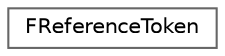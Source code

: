digraph "Graphical Class Hierarchy"
{
 // INTERACTIVE_SVG=YES
 // LATEX_PDF_SIZE
  bgcolor="transparent";
  edge [fontname=Helvetica,fontsize=10,labelfontname=Helvetica,labelfontsize=10];
  node [fontname=Helvetica,fontsize=10,shape=box,height=0.2,width=0.4];
  rankdir="LR";
  Node0 [id="Node000000",label="FReferenceToken",height=0.2,width=0.4,color="grey40", fillcolor="white", style="filled",URL="$de/dbb/structFReferenceToken.html",tooltip="The reference token represents different types that might appear in reference relationships."];
}
